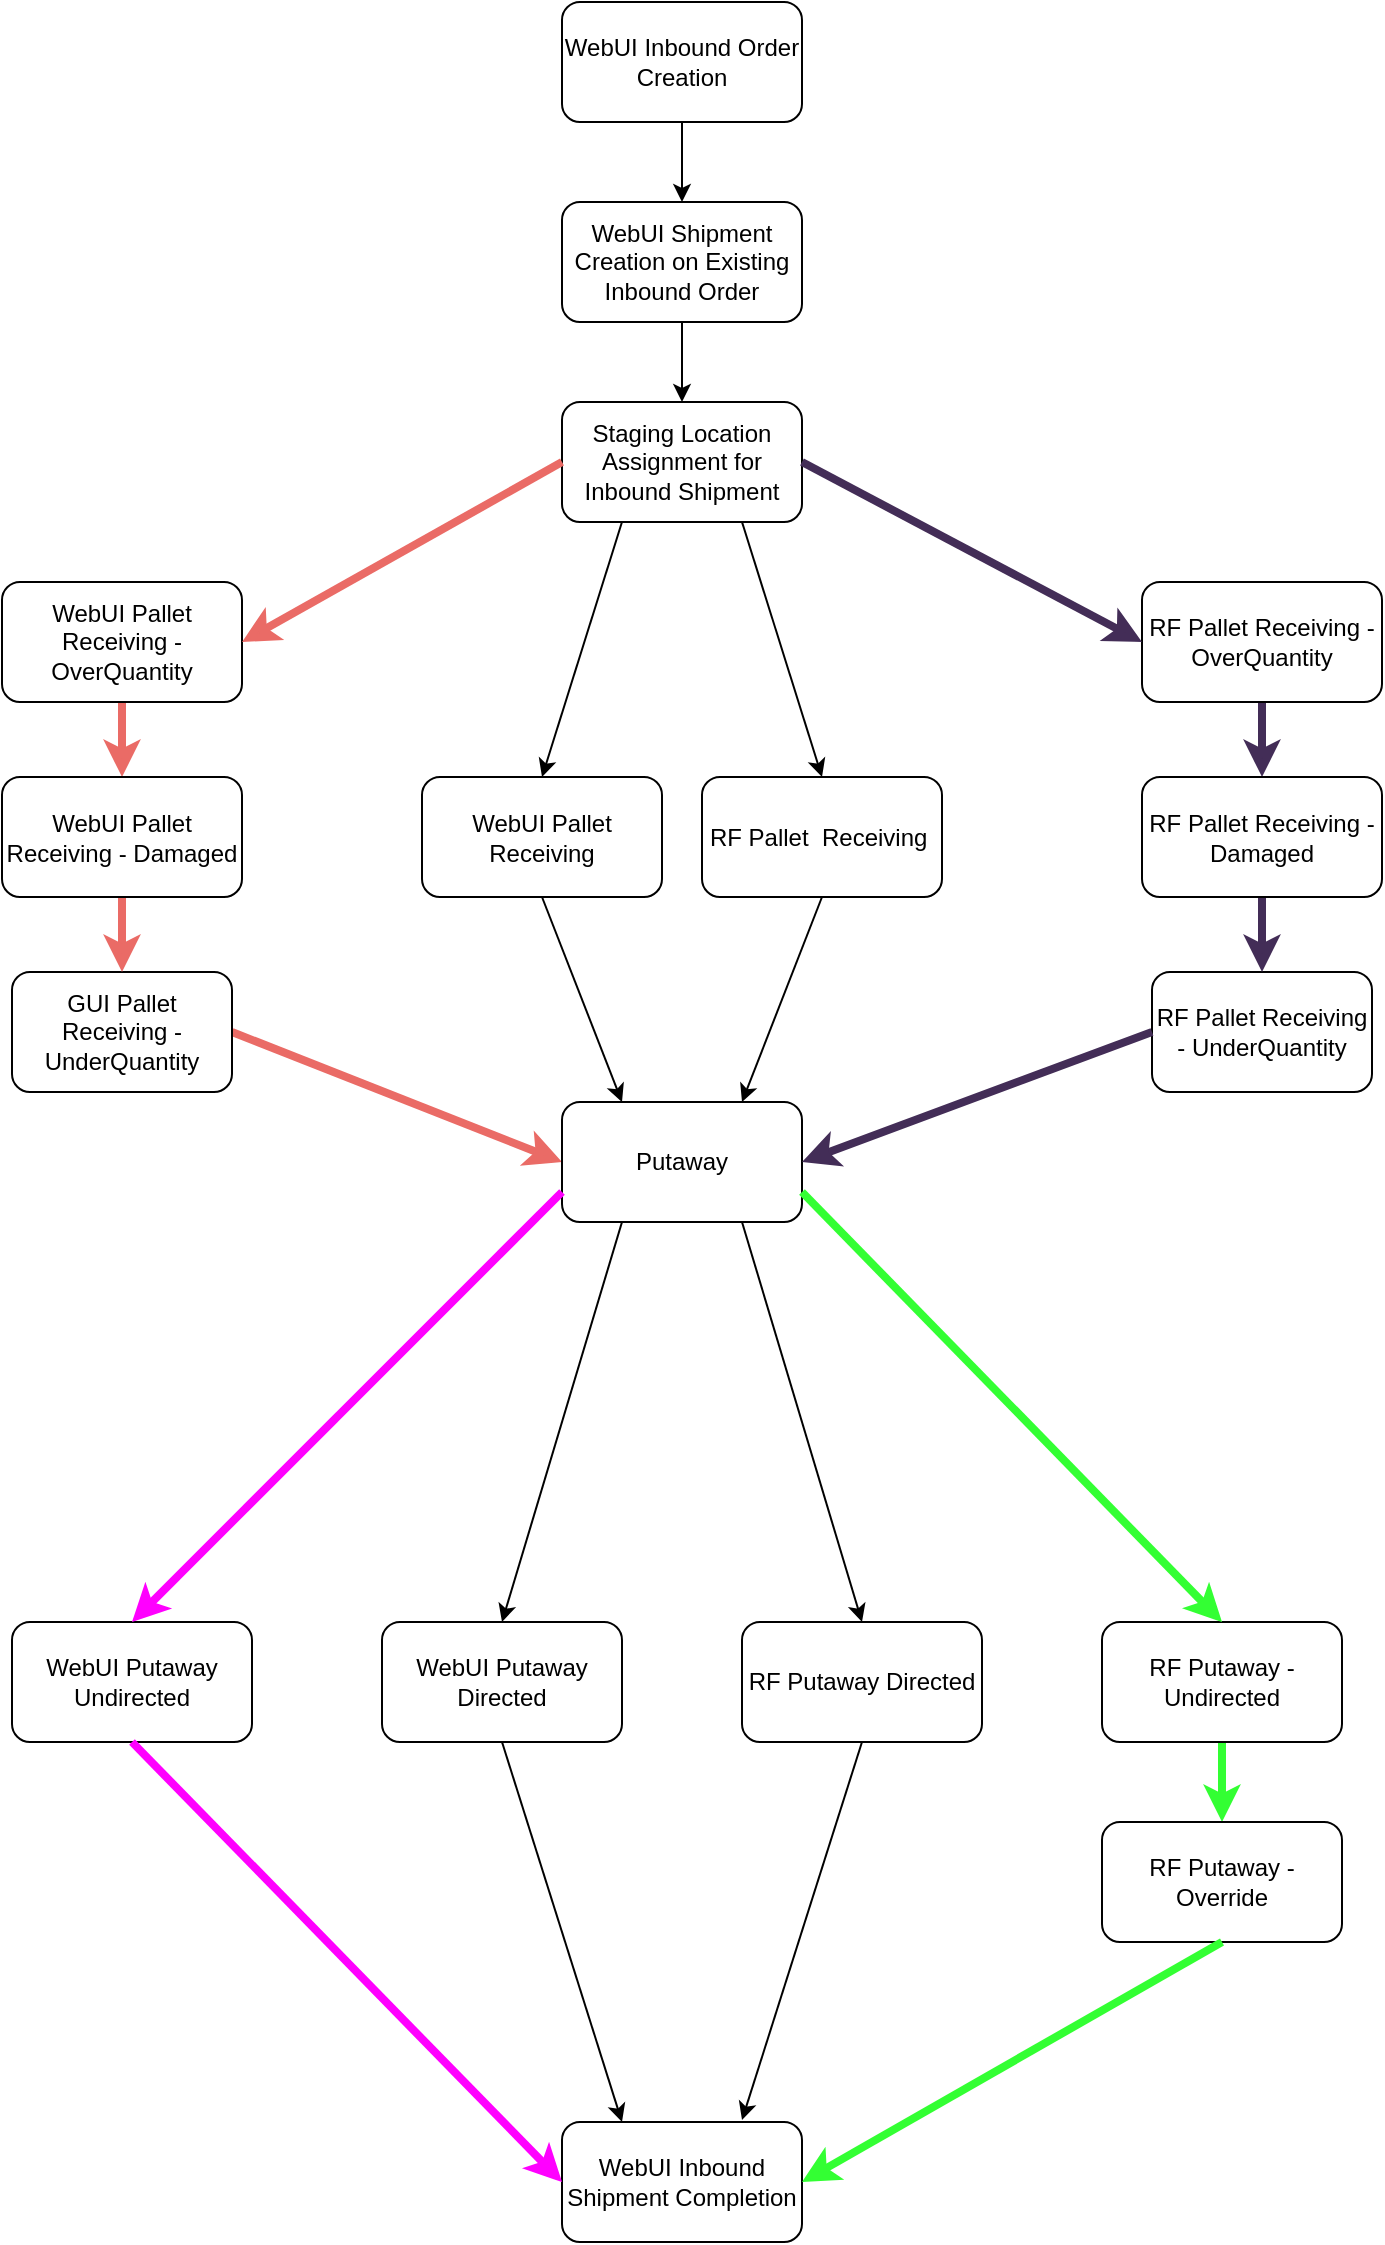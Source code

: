 <mxfile version="12.2.6" type="github" pages="1">
  <diagram id="IdHqrWxbUIfQEn7d7Ye1" name="Page-1">
    <mxGraphModel dx="2100" dy="1772" grid="1" gridSize="10" guides="1" tooltips="1" connect="1" arrows="1" fold="1" page="1" pageScale="1" pageWidth="850" pageHeight="1100" math="0" shadow="0">
      <root>
        <mxCell id="0"/>
        <mxCell id="1" parent="0"/>
        <mxCell id="5MoI0cr_Pmq36j2Hyj8P-24" style="edgeStyle=orthogonalEdgeStyle;rounded=0;orthogonalLoop=1;jettySize=auto;html=1;exitX=0.5;exitY=1;exitDx=0;exitDy=0;entryX=0.5;entryY=0;entryDx=0;entryDy=0;" parent="1" source="5MoI0cr_Pmq36j2Hyj8P-7" target="5MoI0cr_Pmq36j2Hyj8P-15" edge="1">
          <mxGeometry relative="1" as="geometry"/>
        </mxCell>
        <UserObject label="WebUI Shipment Creation on Existing Inbound Order" link="https://jira.int.kn/browse/TCL-20" id="5MoI0cr_Pmq36j2Hyj8P-7">
          <mxCell style="rounded=1;whiteSpace=wrap;html=1;" parent="1" vertex="1">
            <mxGeometry x="200" y="-20" width="120" height="60" as="geometry"/>
          </mxCell>
        </UserObject>
        <mxCell id="5MoI0cr_Pmq36j2Hyj8P-23" style="edgeStyle=orthogonalEdgeStyle;rounded=0;orthogonalLoop=1;jettySize=auto;html=1;exitX=0.5;exitY=1;exitDx=0;exitDy=0;entryX=0.5;entryY=0;entryDx=0;entryDy=0;" parent="1" source="5MoI0cr_Pmq36j2Hyj8P-8" target="5MoI0cr_Pmq36j2Hyj8P-7" edge="1">
          <mxGeometry relative="1" as="geometry"/>
        </mxCell>
        <UserObject label="WebUI Inbound Order Creation" TCL-2="https://jira.int.kn/browse/TCL-2" link="https://jira.int.kn/browse/TCL-2" id="5MoI0cr_Pmq36j2Hyj8P-8">
          <mxCell style="rounded=1;whiteSpace=wrap;html=1;" parent="1" vertex="1">
            <mxGeometry x="200" y="-120" width="120" height="60" as="geometry"/>
          </mxCell>
        </UserObject>
        <mxCell id="5MoI0cr_Pmq36j2Hyj8P-9" value="WebUI Putaway Directed" style="rounded=1;whiteSpace=wrap;html=1;" parent="1" vertex="1">
          <mxGeometry x="110" y="690" width="120" height="60" as="geometry"/>
        </mxCell>
        <mxCell id="b5oXsS9dEN0uz_ecKiTf-13" value="" style="edgeStyle=orthogonalEdgeStyle;rounded=0;orthogonalLoop=1;jettySize=auto;html=1;strokeColor=#EA6B66;strokeWidth=4;" parent="1" source="5MoI0cr_Pmq36j2Hyj8P-10" target="b5oXsS9dEN0uz_ecKiTf-2" edge="1">
          <mxGeometry relative="1" as="geometry"/>
        </mxCell>
        <mxCell id="5MoI0cr_Pmq36j2Hyj8P-10" value="WebUI Pallet Receiving - OverQuantity" style="rounded=1;whiteSpace=wrap;html=1;" parent="1" vertex="1">
          <mxGeometry x="-80" y="170" width="120" height="60" as="geometry"/>
        </mxCell>
        <UserObject label="" link="https://jira.int.kn/browse/TCL-28" id="5MoI0cr_Pmq36j2Hyj8P-31">
          <mxCell style="rounded=0;orthogonalLoop=1;jettySize=auto;html=1;exitX=1;exitY=0.5;exitDx=0;exitDy=0;strokeColor=#EA6B66;strokeWidth=4;entryX=0;entryY=0.5;entryDx=0;entryDy=0;" parent="1" source="5MoI0cr_Pmq36j2Hyj8P-14" target="b5oXsS9dEN0uz_ecKiTf-26" edge="1">
            <mxGeometry relative="1" as="geometry">
              <mxPoint x="110" y="485" as="targetPoint"/>
              <Array as="points"/>
            </mxGeometry>
          </mxCell>
        </UserObject>
        <mxCell id="5MoI0cr_Pmq36j2Hyj8P-14" value="GUI Pallet Receiving - UnderQuantity" style="rounded=1;whiteSpace=wrap;html=1;" parent="1" vertex="1">
          <mxGeometry x="-75" y="365" width="110" height="60" as="geometry"/>
        </mxCell>
        <UserObject label="Staging Location Assignment for Inbound Shipment" link="https://jira.int.kn/browse/TCL-20" id="5MoI0cr_Pmq36j2Hyj8P-15">
          <mxCell style="rounded=1;whiteSpace=wrap;html=1;" parent="1" vertex="1">
            <mxGeometry x="200" y="80" width="120" height="60" as="geometry"/>
          </mxCell>
        </UserObject>
        <mxCell id="5MoI0cr_Pmq36j2Hyj8P-16" value="WebUI Pallet Receiving" style="rounded=1;whiteSpace=wrap;html=1;" parent="1" vertex="1">
          <mxGeometry x="130" y="267.5" width="120" height="60" as="geometry"/>
        </mxCell>
        <mxCell id="5MoI0cr_Pmq36j2Hyj8P-21" value="WebUI Inbound Shipment Completion" style="rounded=1;whiteSpace=wrap;html=1;" parent="1" vertex="1">
          <mxGeometry x="200" y="940" width="120" height="60" as="geometry"/>
        </mxCell>
        <mxCell id="b5oXsS9dEN0uz_ecKiTf-1" value="RF Pallet&amp;nbsp; Receiving&amp;nbsp;" style="rounded=1;whiteSpace=wrap;html=1;" parent="1" vertex="1">
          <mxGeometry x="270" y="267.5" width="120" height="60" as="geometry"/>
        </mxCell>
        <mxCell id="b5oXsS9dEN0uz_ecKiTf-14" value="" style="edgeStyle=orthogonalEdgeStyle;rounded=0;orthogonalLoop=1;jettySize=auto;html=1;strokeColor=#EA6B66;strokeWidth=4;" parent="1" source="b5oXsS9dEN0uz_ecKiTf-2" target="5MoI0cr_Pmq36j2Hyj8P-14" edge="1">
          <mxGeometry relative="1" as="geometry"/>
        </mxCell>
        <mxCell id="b5oXsS9dEN0uz_ecKiTf-2" value="WebUI Pallet Receiving - Damaged" style="rounded=1;whiteSpace=wrap;html=1;" parent="1" vertex="1">
          <mxGeometry x="-80" y="267.5" width="120" height="60" as="geometry"/>
        </mxCell>
        <mxCell id="b5oXsS9dEN0uz_ecKiTf-3" value="" style="endArrow=classic;html=1;exitX=0.25;exitY=1;exitDx=0;exitDy=0;entryX=0.5;entryY=0;entryDx=0;entryDy=0;" parent="1" source="5MoI0cr_Pmq36j2Hyj8P-15" target="5MoI0cr_Pmq36j2Hyj8P-16" edge="1">
          <mxGeometry width="50" height="50" relative="1" as="geometry">
            <mxPoint x="-160" y="590" as="sourcePoint"/>
            <mxPoint x="-110" y="540" as="targetPoint"/>
          </mxGeometry>
        </mxCell>
        <mxCell id="b5oXsS9dEN0uz_ecKiTf-4" value="" style="endArrow=classic;html=1;entryX=0.5;entryY=0;entryDx=0;entryDy=0;" parent="1" target="b5oXsS9dEN0uz_ecKiTf-1" edge="1">
          <mxGeometry width="50" height="50" relative="1" as="geometry">
            <mxPoint x="290" y="140" as="sourcePoint"/>
            <mxPoint x="-110" y="540" as="targetPoint"/>
          </mxGeometry>
        </mxCell>
        <mxCell id="b5oXsS9dEN0uz_ecKiTf-10" value="" style="endArrow=classic;html=1;fillColor=#fa6800;strokeColor=#EA6B66;rounded=0;strokeWidth=4;exitX=0;exitY=0.5;exitDx=0;exitDy=0;entryX=1;entryY=0.5;entryDx=0;entryDy=0;" parent="1" source="5MoI0cr_Pmq36j2Hyj8P-15" target="5MoI0cr_Pmq36j2Hyj8P-10" edge="1">
          <mxGeometry width="50" height="50" relative="1" as="geometry">
            <mxPoint x="80" y="270" as="sourcePoint"/>
            <mxPoint x="50" y="350" as="targetPoint"/>
          </mxGeometry>
        </mxCell>
        <mxCell id="b5oXsS9dEN0uz_ecKiTf-15" value="" style="edgeStyle=orthogonalEdgeStyle;rounded=0;orthogonalLoop=1;jettySize=auto;html=1;strokeColor=#432D57;strokeWidth=4;fillColor=#76608a;" parent="1" source="b5oXsS9dEN0uz_ecKiTf-16" target="b5oXsS9dEN0uz_ecKiTf-19" edge="1">
          <mxGeometry relative="1" as="geometry"/>
        </mxCell>
        <mxCell id="b5oXsS9dEN0uz_ecKiTf-16" value="RF Pallet Receiving - OverQuantity" style="rounded=1;whiteSpace=wrap;html=1;" parent="1" vertex="1">
          <mxGeometry x="490" y="170" width="120" height="60" as="geometry"/>
        </mxCell>
        <mxCell id="b5oXsS9dEN0uz_ecKiTf-17" value="RF Pallet Receiving - UnderQuantity" style="rounded=1;whiteSpace=wrap;html=1;" parent="1" vertex="1">
          <mxGeometry x="495" y="365" width="110" height="60" as="geometry"/>
        </mxCell>
        <mxCell id="b5oXsS9dEN0uz_ecKiTf-18" value="" style="edgeStyle=orthogonalEdgeStyle;rounded=0;orthogonalLoop=1;jettySize=auto;html=1;strokeColor=#432D57;strokeWidth=4;fillColor=#76608a;" parent="1" source="b5oXsS9dEN0uz_ecKiTf-19" target="b5oXsS9dEN0uz_ecKiTf-17" edge="1">
          <mxGeometry relative="1" as="geometry"/>
        </mxCell>
        <mxCell id="b5oXsS9dEN0uz_ecKiTf-19" value="RF Pallet Receiving - Damaged" style="rounded=1;whiteSpace=wrap;html=1;" parent="1" vertex="1">
          <mxGeometry x="490" y="267.5" width="120" height="60" as="geometry"/>
        </mxCell>
        <mxCell id="b5oXsS9dEN0uz_ecKiTf-25" value="RF Putaway Directed" style="rounded=1;whiteSpace=wrap;html=1;" parent="1" vertex="1">
          <mxGeometry x="290" y="690" width="120" height="60" as="geometry"/>
        </mxCell>
        <mxCell id="b5oXsS9dEN0uz_ecKiTf-26" value="Putaway" style="rounded=1;whiteSpace=wrap;html=1;" parent="1" vertex="1">
          <mxGeometry x="200" y="430" width="120" height="60" as="geometry"/>
        </mxCell>
        <mxCell id="b5oXsS9dEN0uz_ecKiTf-29" value="" style="endArrow=classic;html=1;strokeColor=#432D57;strokeWidth=4;exitX=0;exitY=0.5;exitDx=0;exitDy=0;entryX=1;entryY=0.5;entryDx=0;entryDy=0;fillColor=#76608a;" parent="1" source="b5oXsS9dEN0uz_ecKiTf-17" target="b5oXsS9dEN0uz_ecKiTf-26" edge="1">
          <mxGeometry width="50" height="50" relative="1" as="geometry">
            <mxPoint x="-40" y="770" as="sourcePoint"/>
            <mxPoint x="320" y="540" as="targetPoint"/>
          </mxGeometry>
        </mxCell>
        <mxCell id="b5oXsS9dEN0uz_ecKiTf-33" value="" style="endArrow=classic;html=1;exitX=0.5;exitY=1;exitDx=0;exitDy=0;entryX=0.25;entryY=0;entryDx=0;entryDy=0;" parent="1" source="5MoI0cr_Pmq36j2Hyj8P-16" target="b5oXsS9dEN0uz_ecKiTf-26" edge="1">
          <mxGeometry width="50" height="50" relative="1" as="geometry">
            <mxPoint x="250" y="250" as="sourcePoint"/>
            <mxPoint x="240" y="440" as="targetPoint"/>
          </mxGeometry>
        </mxCell>
        <mxCell id="b5oXsS9dEN0uz_ecKiTf-34" value="" style="endArrow=classic;html=1;exitX=0.5;exitY=1;exitDx=0;exitDy=0;entryX=0.75;entryY=0;entryDx=0;entryDy=0;" parent="1" source="b5oXsS9dEN0uz_ecKiTf-1" target="b5oXsS9dEN0uz_ecKiTf-26" edge="1">
          <mxGeometry width="50" height="50" relative="1" as="geometry">
            <mxPoint x="250" y="250" as="sourcePoint"/>
            <mxPoint x="280" y="430" as="targetPoint"/>
          </mxGeometry>
        </mxCell>
        <mxCell id="b5oXsS9dEN0uz_ecKiTf-35" value="WebUI Putaway Undirected" style="rounded=1;whiteSpace=wrap;html=1;" parent="1" vertex="1">
          <mxGeometry x="-75" y="690" width="120" height="60" as="geometry"/>
        </mxCell>
        <mxCell id="EswywsCH6MP6w3gY_hoO-1" value="" style="edgeStyle=orthogonalEdgeStyle;rounded=0;orthogonalLoop=1;jettySize=auto;html=1;strokeWidth=4;strokeColor=#33FF33;" edge="1" parent="1" source="b5oXsS9dEN0uz_ecKiTf-36" target="b5oXsS9dEN0uz_ecKiTf-37">
          <mxGeometry relative="1" as="geometry"/>
        </mxCell>
        <mxCell id="b5oXsS9dEN0uz_ecKiTf-36" value="RF Putaway - Undirected" style="rounded=1;whiteSpace=wrap;html=1;" parent="1" vertex="1">
          <mxGeometry x="470" y="690" width="120" height="60" as="geometry"/>
        </mxCell>
        <mxCell id="b5oXsS9dEN0uz_ecKiTf-37" value="RF Putaway - Override" style="rounded=1;whiteSpace=wrap;html=1;" parent="1" vertex="1">
          <mxGeometry x="470" y="790" width="120" height="60" as="geometry"/>
        </mxCell>
        <mxCell id="b5oXsS9dEN0uz_ecKiTf-41" value="" style="endArrow=classic;html=1;strokeColor=#33FF33;strokeWidth=4;entryX=0.5;entryY=0;entryDx=0;entryDy=0;exitX=1;exitY=0.75;exitDx=0;exitDy=0;" parent="1" source="b5oXsS9dEN0uz_ecKiTf-26" target="b5oXsS9dEN0uz_ecKiTf-36" edge="1">
          <mxGeometry width="50" height="50" relative="1" as="geometry">
            <mxPoint x="330" y="490" as="sourcePoint"/>
            <mxPoint x="430" y="620" as="targetPoint"/>
          </mxGeometry>
        </mxCell>
        <mxCell id="b5oXsS9dEN0uz_ecKiTf-42" value="" style="endArrow=classic;html=1;strokeColor=#33FF33;strokeWidth=4;exitX=0.5;exitY=1;exitDx=0;exitDy=0;entryX=1;entryY=0.5;entryDx=0;entryDy=0;" parent="1" source="b5oXsS9dEN0uz_ecKiTf-37" target="5MoI0cr_Pmq36j2Hyj8P-21" edge="1">
          <mxGeometry width="50" height="50" relative="1" as="geometry">
            <mxPoint x="-50" y="890" as="sourcePoint"/>
            <mxPoint x="340" y="970" as="targetPoint"/>
          </mxGeometry>
        </mxCell>
        <mxCell id="b5oXsS9dEN0uz_ecKiTf-43" value="" style="endArrow=classic;html=1;entryX=0.5;entryY=0;entryDx=0;entryDy=0;exitX=0.25;exitY=1;exitDx=0;exitDy=0;" parent="1" source="b5oXsS9dEN0uz_ecKiTf-26" target="5MoI0cr_Pmq36j2Hyj8P-9" edge="1">
          <mxGeometry width="50" height="50" relative="1" as="geometry">
            <mxPoint x="200" y="337.5" as="sourcePoint"/>
            <mxPoint x="240" y="450" as="targetPoint"/>
            <Array as="points"/>
          </mxGeometry>
        </mxCell>
        <mxCell id="b5oXsS9dEN0uz_ecKiTf-44" value="" style="endArrow=classic;html=1;entryX=0.5;entryY=0;entryDx=0;entryDy=0;exitX=0.75;exitY=1;exitDx=0;exitDy=0;" parent="1" source="b5oXsS9dEN0uz_ecKiTf-26" target="b5oXsS9dEN0uz_ecKiTf-25" edge="1">
          <mxGeometry width="50" height="50" relative="1" as="geometry">
            <mxPoint x="300" y="490" as="sourcePoint"/>
            <mxPoint x="250" y="460" as="targetPoint"/>
          </mxGeometry>
        </mxCell>
        <mxCell id="b5oXsS9dEN0uz_ecKiTf-45" value="" style="endArrow=classic;html=1;entryX=0.25;entryY=0;entryDx=0;entryDy=0;exitX=0.5;exitY=1;exitDx=0;exitDy=0;" parent="1" source="5MoI0cr_Pmq36j2Hyj8P-9" target="5MoI0cr_Pmq36j2Hyj8P-21" edge="1">
          <mxGeometry width="50" height="50" relative="1" as="geometry">
            <mxPoint x="246.667" y="510" as="sourcePoint"/>
            <mxPoint x="200" y="570" as="targetPoint"/>
          </mxGeometry>
        </mxCell>
        <mxCell id="b5oXsS9dEN0uz_ecKiTf-46" value="" style="endArrow=classic;html=1;exitX=0.5;exitY=1;exitDx=0;exitDy=0;" parent="1" source="b5oXsS9dEN0uz_ecKiTf-25" edge="1">
          <mxGeometry width="50" height="50" relative="1" as="geometry">
            <mxPoint x="256.667" y="520" as="sourcePoint"/>
            <mxPoint x="290" y="939" as="targetPoint"/>
          </mxGeometry>
        </mxCell>
        <mxCell id="b5oXsS9dEN0uz_ecKiTf-47" value="" style="endArrow=classic;html=1;strokeColor=#FF00FF;strokeWidth=4;exitX=0.5;exitY=1;exitDx=0;exitDy=0;entryX=0;entryY=0.5;entryDx=0;entryDy=0;" parent="1" source="b5oXsS9dEN0uz_ecKiTf-35" target="5MoI0cr_Pmq36j2Hyj8P-21" edge="1">
          <mxGeometry width="50" height="50" relative="1" as="geometry">
            <mxPoint x="-80" y="890" as="sourcePoint"/>
            <mxPoint x="-30" y="840" as="targetPoint"/>
          </mxGeometry>
        </mxCell>
        <mxCell id="b5oXsS9dEN0uz_ecKiTf-48" value="" style="endArrow=classic;html=1;strokeColor=#FF00FF;strokeWidth=4;exitX=0;exitY=0.75;exitDx=0;exitDy=0;entryX=0.5;entryY=0;entryDx=0;entryDy=0;" parent="1" source="b5oXsS9dEN0uz_ecKiTf-26" target="b5oXsS9dEN0uz_ecKiTf-35" edge="1">
          <mxGeometry width="50" height="50" relative="1" as="geometry">
            <mxPoint x="-80" y="890" as="sourcePoint"/>
            <mxPoint x="-30" y="840" as="targetPoint"/>
          </mxGeometry>
        </mxCell>
        <mxCell id="b5oXsS9dEN0uz_ecKiTf-51" value="" style="endArrow=classic;html=1;strokeColor=#432D57;strokeWidth=4;exitX=1;exitY=0.5;exitDx=0;exitDy=0;entryX=0;entryY=0.5;entryDx=0;entryDy=0;" parent="1" source="5MoI0cr_Pmq36j2Hyj8P-15" target="b5oXsS9dEN0uz_ecKiTf-16" edge="1">
          <mxGeometry width="50" height="50" relative="1" as="geometry">
            <mxPoint x="430" y="312.381" as="sourcePoint"/>
            <mxPoint x="480" y="210" as="targetPoint"/>
            <Array as="points"/>
          </mxGeometry>
        </mxCell>
      </root>
    </mxGraphModel>
  </diagram>
</mxfile>
